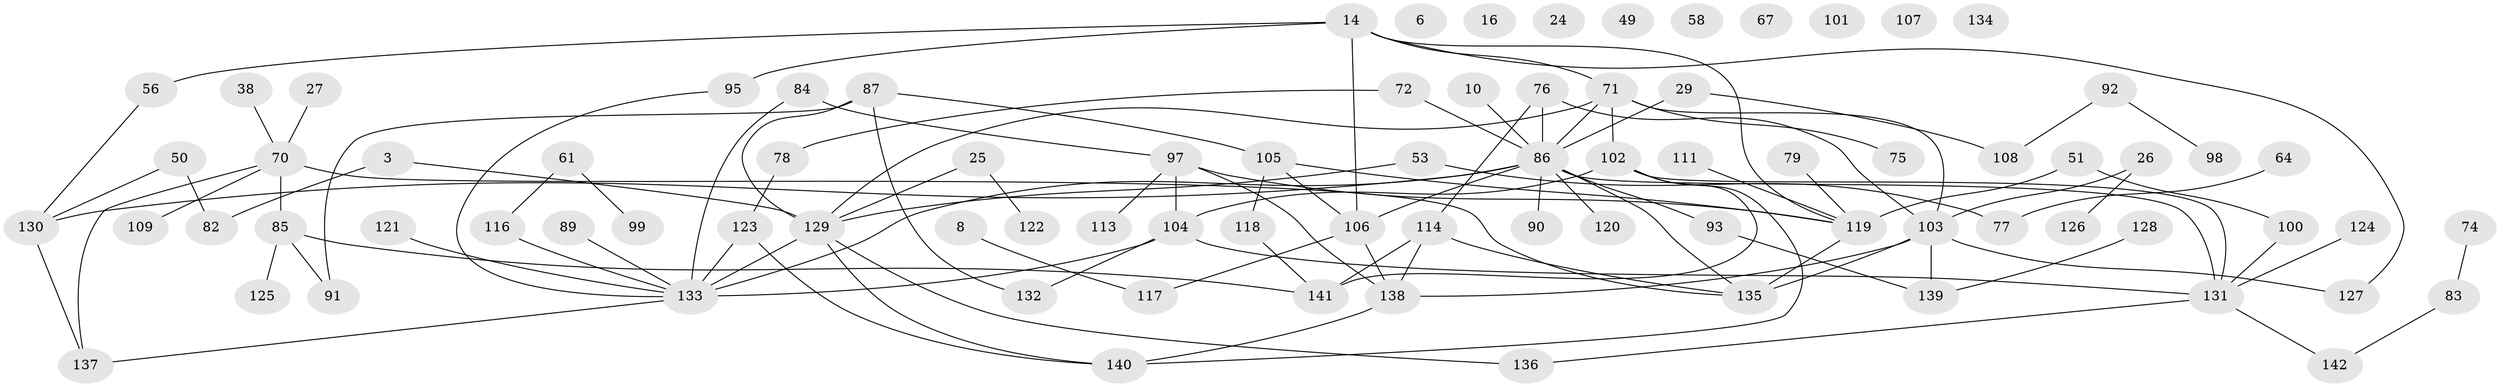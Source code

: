 // original degree distribution, {1: 0.20422535211267606, 2: 0.2887323943661972, 3: 0.176056338028169, 5: 0.08450704225352113, 0: 0.06338028169014084, 7: 0.014084507042253521, 4: 0.14084507042253522, 6: 0.028169014084507043}
// Generated by graph-tools (version 1.1) at 2025/43/03/04/25 21:43:13]
// undirected, 85 vertices, 109 edges
graph export_dot {
graph [start="1"]
  node [color=gray90,style=filled];
  3;
  6;
  8;
  10;
  14;
  16;
  24;
  25;
  26;
  27;
  29;
  38;
  49;
  50;
  51;
  53;
  56;
  58;
  61;
  64;
  67;
  70 [super="+66"];
  71 [super="+4+20+57+60"];
  72;
  74;
  75;
  76 [super="+73+62"];
  77;
  78;
  79;
  82;
  83;
  84;
  85;
  86 [super="+52+81"];
  87;
  89;
  90;
  91;
  92 [super="+19"];
  93;
  95 [super="+88"];
  97 [super="+68+43"];
  98;
  99;
  100;
  101;
  102 [super="+41+11"];
  103 [super="+7+18"];
  104 [super="+65"];
  105;
  106;
  107;
  108;
  109;
  111;
  113;
  114;
  116;
  117;
  118 [super="+9+55+54"];
  119 [super="+34+110"];
  120;
  121;
  122;
  123 [super="+12"];
  124;
  125;
  126;
  127;
  128;
  129 [super="+15+80"];
  130 [super="+47"];
  131 [super="+115"];
  132;
  133 [super="+112"];
  134;
  135 [super="+94+44"];
  136 [super="+42"];
  137;
  138 [super="+5"];
  139;
  140;
  141 [super="+40+96"];
  142;
  3 -- 82;
  3 -- 129;
  8 -- 117;
  10 -- 86;
  14 -- 56;
  14 -- 95 [weight=2];
  14 -- 106;
  14 -- 127;
  14 -- 119;
  14 -- 71;
  25 -- 122;
  25 -- 129;
  26 -- 103;
  26 -- 126;
  27 -- 70;
  29 -- 108;
  29 -- 86;
  38 -- 70;
  50 -- 82;
  50 -- 130;
  51 -- 100;
  51 -- 119;
  53 -- 77;
  53 -- 129;
  56 -- 130;
  61 -- 99;
  61 -- 116;
  64 -- 77;
  70 -- 85;
  70 -- 135 [weight=2];
  70 -- 137;
  70 -- 109;
  71 -- 129 [weight=2];
  71 -- 86 [weight=2];
  71 -- 102;
  71 -- 103;
  71 -- 75;
  72 -- 78;
  72 -- 86;
  74 -- 83;
  76 -- 86 [weight=3];
  76 -- 114;
  76 -- 103 [weight=3];
  78 -- 123;
  79 -- 119;
  83 -- 142;
  84 -- 133;
  84 -- 97;
  85 -- 91;
  85 -- 125;
  85 -- 141;
  86 -- 133 [weight=2];
  86 -- 130;
  86 -- 131 [weight=2];
  86 -- 93;
  86 -- 135;
  86 -- 106;
  86 -- 120;
  86 -- 90;
  87 -- 91;
  87 -- 105;
  87 -- 129;
  87 -- 132;
  89 -- 133;
  92 -- 98;
  92 -- 108;
  93 -- 139;
  95 -- 133;
  97 -- 104;
  97 -- 113;
  97 -- 138;
  97 -- 119;
  100 -- 131;
  102 -- 140;
  102 -- 141 [weight=2];
  102 -- 131;
  102 -- 104;
  103 -- 139;
  103 -- 135 [weight=4];
  103 -- 127;
  103 -- 138;
  104 -- 131;
  104 -- 132;
  104 -- 133;
  105 -- 106;
  105 -- 118;
  105 -- 119;
  106 -- 117;
  106 -- 138;
  111 -- 119;
  114 -- 138;
  114 -- 141;
  114 -- 135;
  116 -- 133;
  118 -- 141;
  119 -- 135 [weight=3];
  121 -- 133;
  123 -- 140;
  123 -- 133;
  124 -- 131;
  128 -- 139;
  129 -- 140;
  129 -- 136;
  129 -- 133;
  130 -- 137;
  131 -- 136;
  131 -- 142;
  133 -- 137;
  138 -- 140;
}
